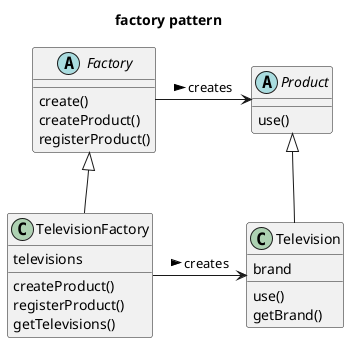 @startuml

title factory pattern

abstract class Factory
abstract class Product
class TelevisionFactory
class Television

Factory <|-- TelevisionFactory
Product <|-- Television
Factory -> Product:creates >
TelevisionFactory -> Television:creates >

Factory : create()
Factory : createProduct()
Factory : registerProduct()
Product : use()
TelevisionFactory : televisions
TelevisionFactory : createProduct()
TelevisionFactory : registerProduct()
TelevisionFactory : getTelevisions()
Television : brand
Television : use()
Television : getBrand()


@enduml
